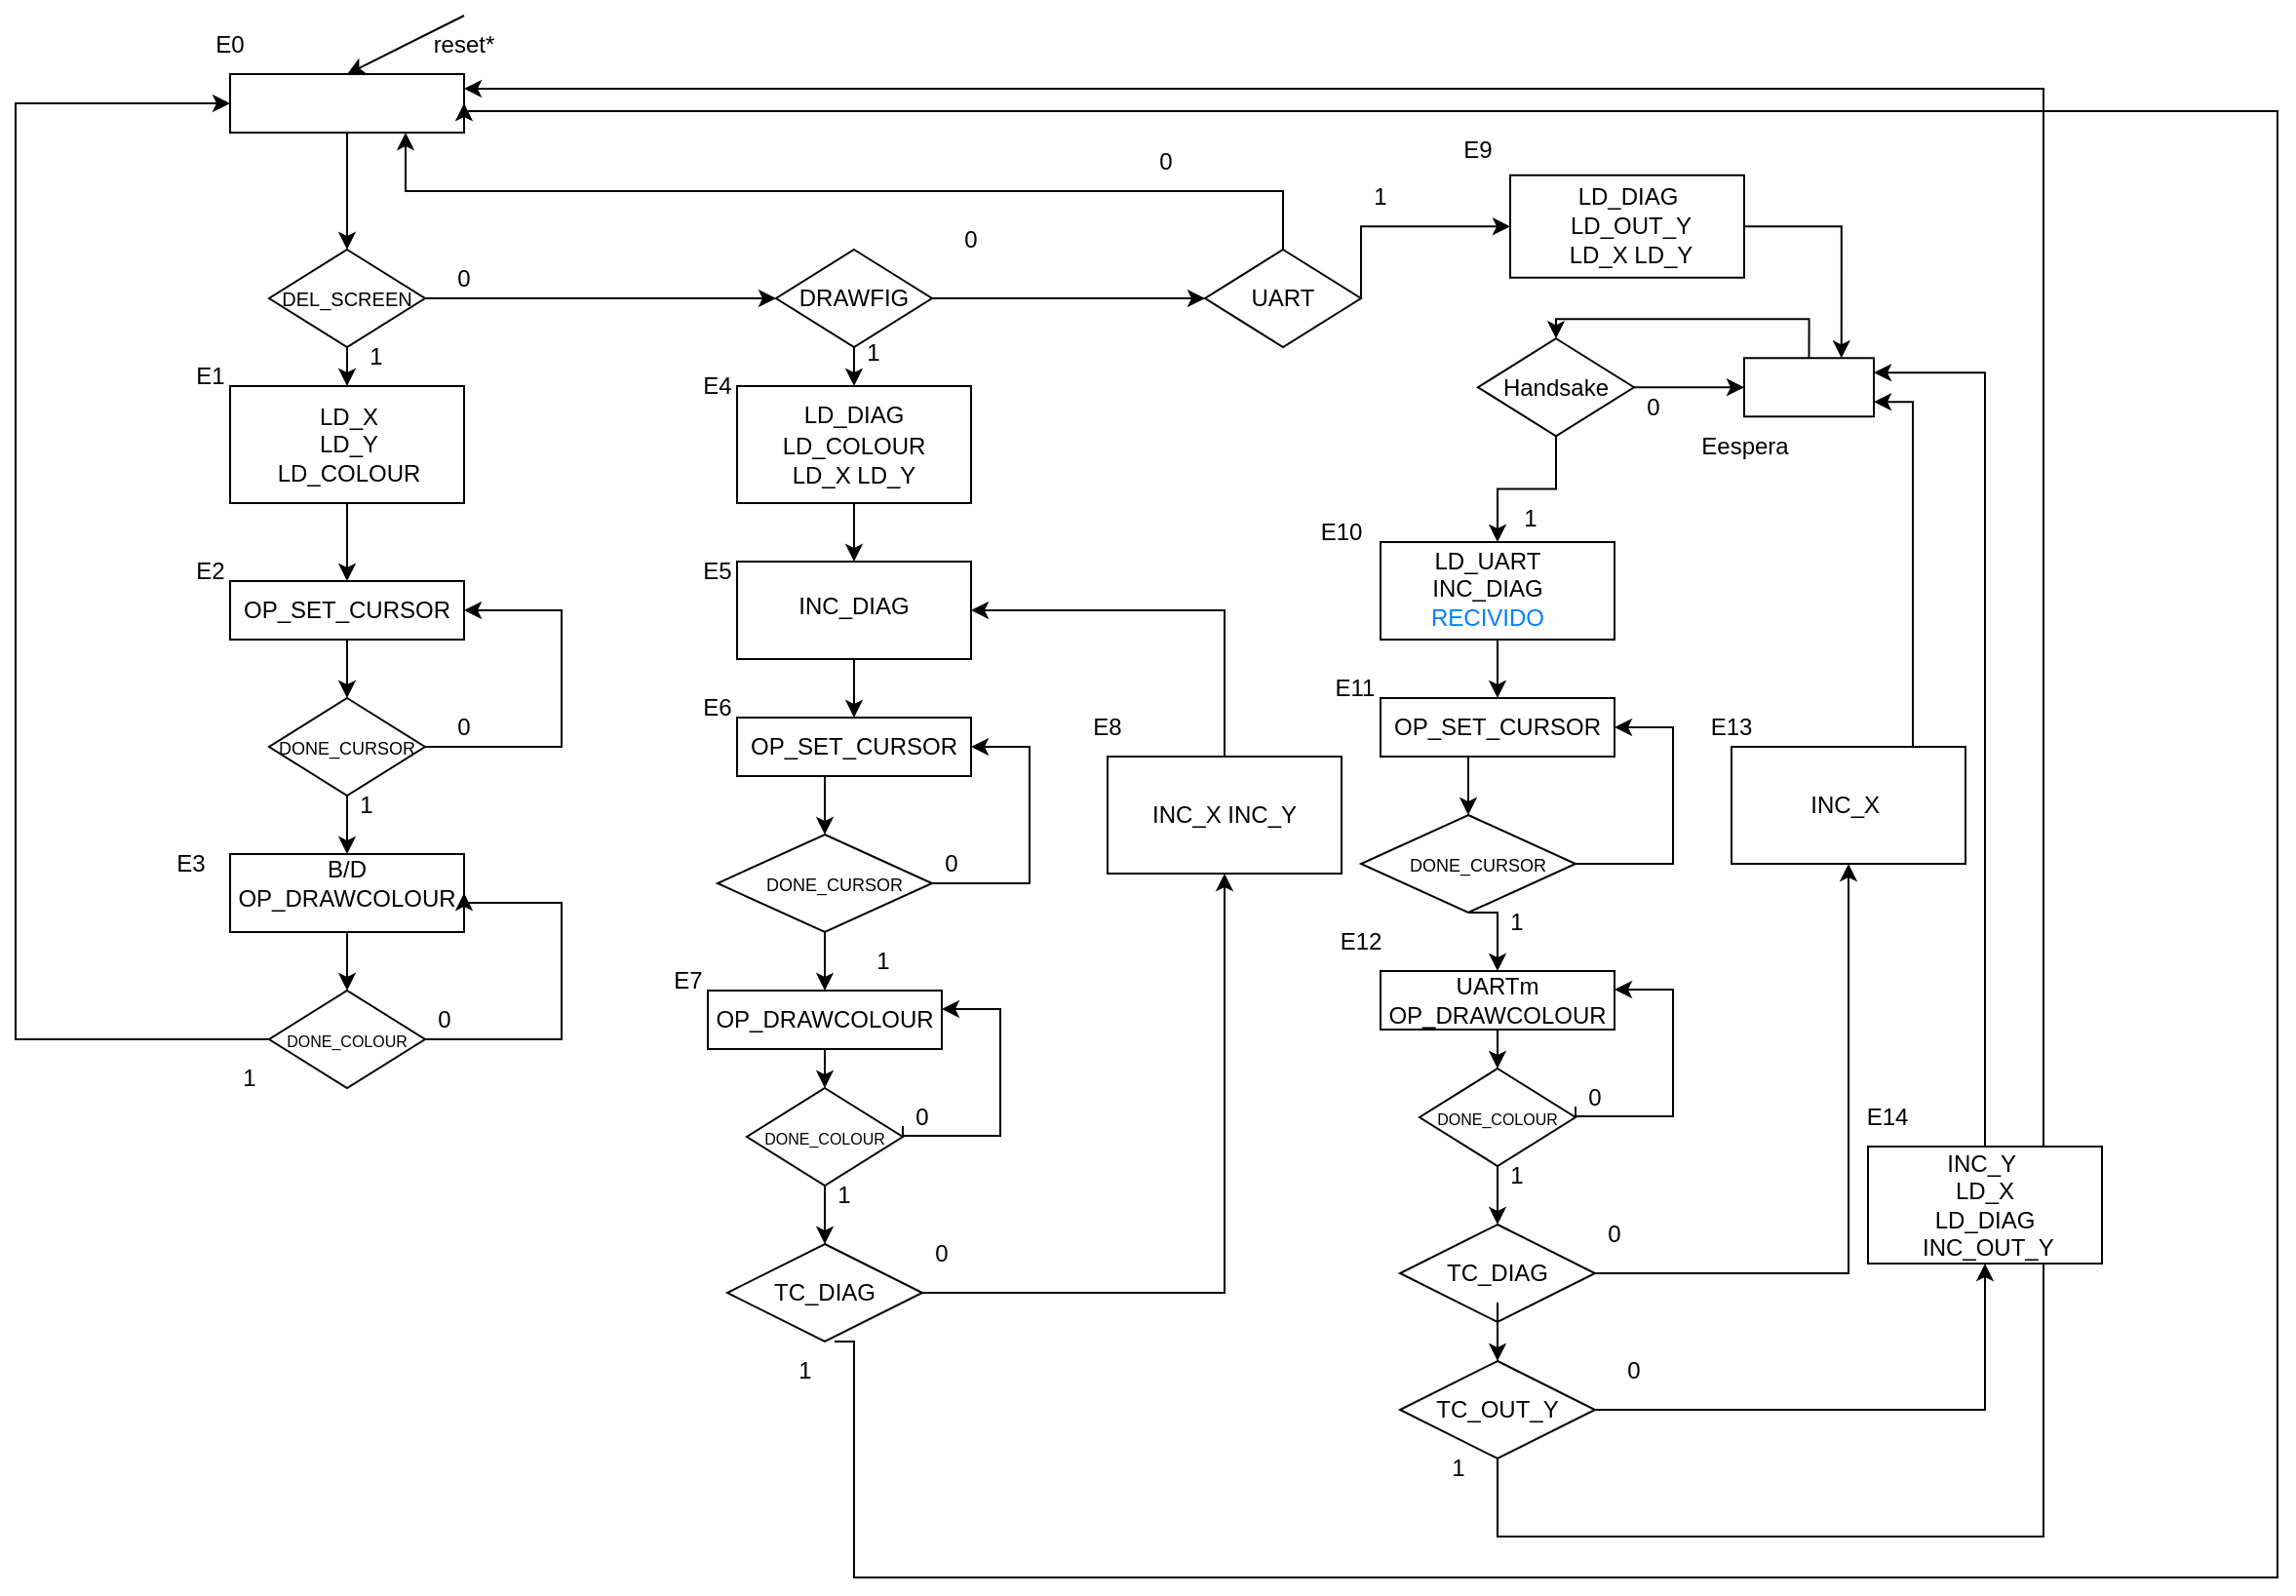 <mxfile version="22.1.7" type="github">
  <diagram name="Página-1" id="ktos8gUdrFeBo976G_Gd">
    <mxGraphModel dx="1450" dy="589" grid="1" gridSize="10" guides="1" tooltips="1" connect="1" arrows="1" fold="1" page="1" pageScale="1" pageWidth="827" pageHeight="1169" math="0" shadow="0">
      <root>
        <mxCell id="0" />
        <mxCell id="1" parent="0" />
        <mxCell id="_UlSirYJqNhjkGr410jS-20" style="edgeStyle=orthogonalEdgeStyle;rounded=0;orthogonalLoop=1;jettySize=auto;html=1;exitX=0.5;exitY=1;exitDx=0;exitDy=0;entryX=0.5;entryY=0;entryDx=0;entryDy=0;" parent="1" source="_UlSirYJqNhjkGr410jS-1" target="_UlSirYJqNhjkGr410jS-12" edge="1">
          <mxGeometry relative="1" as="geometry" />
        </mxCell>
        <mxCell id="_UlSirYJqNhjkGr410jS-1" value="" style="rounded=0;whiteSpace=wrap;html=1;" parent="1" vertex="1">
          <mxGeometry x="190" y="40" width="120" height="30" as="geometry" />
        </mxCell>
        <mxCell id="_UlSirYJqNhjkGr410jS-23" style="edgeStyle=orthogonalEdgeStyle;rounded=0;orthogonalLoop=1;jettySize=auto;html=1;exitX=0.5;exitY=1;exitDx=0;exitDy=0;" parent="1" source="_UlSirYJqNhjkGr410jS-2" target="_UlSirYJqNhjkGr410jS-5" edge="1">
          <mxGeometry relative="1" as="geometry" />
        </mxCell>
        <mxCell id="_UlSirYJqNhjkGr410jS-2" value="" style="rounded=0;whiteSpace=wrap;html=1;" parent="1" vertex="1">
          <mxGeometry x="190" y="200" width="120" height="60" as="geometry" />
        </mxCell>
        <mxCell id="_UlSirYJqNhjkGr410jS-33" style="edgeStyle=orthogonalEdgeStyle;rounded=0;orthogonalLoop=1;jettySize=auto;html=1;exitX=0.5;exitY=1;exitDx=0;exitDy=0;entryX=0.5;entryY=0;entryDx=0;entryDy=0;" parent="1" source="_UlSirYJqNhjkGr410jS-3" target="_UlSirYJqNhjkGr410jS-4" edge="1">
          <mxGeometry relative="1" as="geometry" />
        </mxCell>
        <mxCell id="_UlSirYJqNhjkGr410jS-3" value="" style="rounded=0;whiteSpace=wrap;html=1;" parent="1" vertex="1">
          <mxGeometry x="450" y="200" width="120" height="60" as="geometry" />
        </mxCell>
        <mxCell id="_UlSirYJqNhjkGr410jS-34" style="edgeStyle=orthogonalEdgeStyle;rounded=0;orthogonalLoop=1;jettySize=auto;html=1;exitX=0.5;exitY=1;exitDx=0;exitDy=0;entryX=0.5;entryY=0;entryDx=0;entryDy=0;" parent="1" source="_UlSirYJqNhjkGr410jS-4" target="_UlSirYJqNhjkGr410jS-6" edge="1">
          <mxGeometry relative="1" as="geometry" />
        </mxCell>
        <mxCell id="_UlSirYJqNhjkGr410jS-4" value="" style="rounded=0;whiteSpace=wrap;html=1;" parent="1" vertex="1">
          <mxGeometry x="450" y="290" width="120" height="50" as="geometry" />
        </mxCell>
        <mxCell id="_UlSirYJqNhjkGr410jS-24" style="edgeStyle=orthogonalEdgeStyle;rounded=0;orthogonalLoop=1;jettySize=auto;html=1;exitX=0.5;exitY=1;exitDx=0;exitDy=0;entryX=0.5;entryY=0;entryDx=0;entryDy=0;" parent="1" source="_UlSirYJqNhjkGr410jS-5" target="_UlSirYJqNhjkGr410jS-15" edge="1">
          <mxGeometry relative="1" as="geometry" />
        </mxCell>
        <mxCell id="_UlSirYJqNhjkGr410jS-5" value="" style="rounded=0;whiteSpace=wrap;html=1;" parent="1" vertex="1">
          <mxGeometry x="190" y="300" width="120" height="30" as="geometry" />
        </mxCell>
        <mxCell id="_UlSirYJqNhjkGr410jS-35" style="edgeStyle=orthogonalEdgeStyle;rounded=0;orthogonalLoop=1;jettySize=auto;html=1;exitX=0.5;exitY=1;exitDx=0;exitDy=0;entryX=0.5;entryY=0;entryDx=0;entryDy=0;" parent="1" source="_UlSirYJqNhjkGr410jS-6" target="_UlSirYJqNhjkGr410jS-14" edge="1">
          <mxGeometry relative="1" as="geometry" />
        </mxCell>
        <mxCell id="_UlSirYJqNhjkGr410jS-6" value="" style="rounded=0;whiteSpace=wrap;html=1;" parent="1" vertex="1">
          <mxGeometry x="450" y="370" width="120" height="30" as="geometry" />
        </mxCell>
        <mxCell id="_UlSirYJqNhjkGr410jS-27" style="edgeStyle=orthogonalEdgeStyle;rounded=0;orthogonalLoop=1;jettySize=auto;html=1;exitX=0.5;exitY=1;exitDx=0;exitDy=0;entryX=0.5;entryY=0;entryDx=0;entryDy=0;" parent="1" source="_UlSirYJqNhjkGr410jS-9" target="_UlSirYJqNhjkGr410jS-16" edge="1">
          <mxGeometry relative="1" as="geometry" />
        </mxCell>
        <mxCell id="_UlSirYJqNhjkGr410jS-9" value="" style="rounded=0;whiteSpace=wrap;html=1;" parent="1" vertex="1">
          <mxGeometry x="190" y="440" width="120" height="40" as="geometry" />
        </mxCell>
        <mxCell id="_UlSirYJqNhjkGr410jS-38" style="edgeStyle=orthogonalEdgeStyle;rounded=0;orthogonalLoop=1;jettySize=auto;html=1;exitX=0.5;exitY=1;exitDx=0;exitDy=0;entryX=0.5;entryY=0;entryDx=0;entryDy=0;" parent="1" source="_UlSirYJqNhjkGr410jS-10" target="_UlSirYJqNhjkGr410jS-17" edge="1">
          <mxGeometry relative="1" as="geometry" />
        </mxCell>
        <mxCell id="_UlSirYJqNhjkGr410jS-10" value="" style="rounded=0;whiteSpace=wrap;html=1;" parent="1" vertex="1">
          <mxGeometry x="435" y="510" width="120" height="30" as="geometry" />
        </mxCell>
        <mxCell id="_UlSirYJqNhjkGr410jS-21" style="edgeStyle=orthogonalEdgeStyle;rounded=0;orthogonalLoop=1;jettySize=auto;html=1;exitX=1;exitY=0.5;exitDx=0;exitDy=0;entryX=0;entryY=0.5;entryDx=0;entryDy=0;" parent="1" source="_UlSirYJqNhjkGr410jS-12" target="_UlSirYJqNhjkGr410jS-13" edge="1">
          <mxGeometry relative="1" as="geometry" />
        </mxCell>
        <mxCell id="_UlSirYJqNhjkGr410jS-22" style="edgeStyle=orthogonalEdgeStyle;rounded=0;orthogonalLoop=1;jettySize=auto;html=1;exitX=0.5;exitY=1;exitDx=0;exitDy=0;entryX=0.5;entryY=0;entryDx=0;entryDy=0;" parent="1" source="_UlSirYJqNhjkGr410jS-12" target="_UlSirYJqNhjkGr410jS-2" edge="1">
          <mxGeometry relative="1" as="geometry" />
        </mxCell>
        <mxCell id="_UlSirYJqNhjkGr410jS-12" value="" style="rhombus;whiteSpace=wrap;html=1;" parent="1" vertex="1">
          <mxGeometry x="210" y="130" width="80" height="50" as="geometry" />
        </mxCell>
        <mxCell id="_UlSirYJqNhjkGr410jS-32" style="edgeStyle=orthogonalEdgeStyle;rounded=0;orthogonalLoop=1;jettySize=auto;html=1;exitX=0.5;exitY=1;exitDx=0;exitDy=0;entryX=0.5;entryY=0;entryDx=0;entryDy=0;" parent="1" source="_UlSirYJqNhjkGr410jS-13" target="_UlSirYJqNhjkGr410jS-3" edge="1">
          <mxGeometry relative="1" as="geometry" />
        </mxCell>
        <mxCell id="O_03wr08w8RwUqYAejeh-3" style="edgeStyle=orthogonalEdgeStyle;rounded=0;orthogonalLoop=1;jettySize=auto;html=1;exitX=1;exitY=0.5;exitDx=0;exitDy=0;entryX=0;entryY=0.5;entryDx=0;entryDy=0;" parent="1" source="_UlSirYJqNhjkGr410jS-13" target="O_03wr08w8RwUqYAejeh-1" edge="1">
          <mxGeometry relative="1" as="geometry" />
        </mxCell>
        <mxCell id="_UlSirYJqNhjkGr410jS-13" value="" style="rhombus;whiteSpace=wrap;html=1;" parent="1" vertex="1">
          <mxGeometry x="470" y="130" width="80" height="50" as="geometry" />
        </mxCell>
        <mxCell id="_UlSirYJqNhjkGr410jS-36" style="edgeStyle=orthogonalEdgeStyle;rounded=0;orthogonalLoop=1;jettySize=auto;html=1;exitX=0.5;exitY=1;exitDx=0;exitDy=0;entryX=0.5;entryY=0;entryDx=0;entryDy=0;" parent="1" source="_UlSirYJqNhjkGr410jS-14" target="VZeQ5cAMjkbsc3CMu69g-6" edge="1">
          <mxGeometry relative="1" as="geometry">
            <mxPoint x="510" y="510" as="targetPoint" />
            <Array as="points">
              <mxPoint x="495" y="500" />
              <mxPoint x="495" y="500" />
            </Array>
          </mxGeometry>
        </mxCell>
        <mxCell id="_UlSirYJqNhjkGr410jS-41" style="edgeStyle=orthogonalEdgeStyle;rounded=0;orthogonalLoop=1;jettySize=auto;html=1;exitX=1;exitY=0.5;exitDx=0;exitDy=0;entryX=1;entryY=0.5;entryDx=0;entryDy=0;" parent="1" source="_UlSirYJqNhjkGr410jS-14" target="_UlSirYJqNhjkGr410jS-6" edge="1">
          <mxGeometry relative="1" as="geometry">
            <Array as="points">
              <mxPoint x="600" y="455" />
              <mxPoint x="600" y="385" />
            </Array>
          </mxGeometry>
        </mxCell>
        <mxCell id="_UlSirYJqNhjkGr410jS-14" value="" style="rhombus;whiteSpace=wrap;html=1;" parent="1" vertex="1">
          <mxGeometry x="440" y="430" width="110" height="50" as="geometry" />
        </mxCell>
        <mxCell id="_UlSirYJqNhjkGr410jS-25" style="edgeStyle=orthogonalEdgeStyle;rounded=0;orthogonalLoop=1;jettySize=auto;html=1;exitX=0.5;exitY=1;exitDx=0;exitDy=0;entryX=0.5;entryY=0;entryDx=0;entryDy=0;" parent="1" source="_UlSirYJqNhjkGr410jS-15" edge="1">
          <mxGeometry relative="1" as="geometry">
            <mxPoint x="250" y="440" as="targetPoint" />
          </mxGeometry>
        </mxCell>
        <mxCell id="_UlSirYJqNhjkGr410jS-30" style="edgeStyle=orthogonalEdgeStyle;rounded=0;orthogonalLoop=1;jettySize=auto;html=1;exitX=1;exitY=0.5;exitDx=0;exitDy=0;entryX=1;entryY=0.5;entryDx=0;entryDy=0;" parent="1" source="_UlSirYJqNhjkGr410jS-15" target="_UlSirYJqNhjkGr410jS-5" edge="1">
          <mxGeometry relative="1" as="geometry">
            <Array as="points">
              <mxPoint x="360" y="385" />
              <mxPoint x="360" y="315" />
            </Array>
          </mxGeometry>
        </mxCell>
        <mxCell id="_UlSirYJqNhjkGr410jS-15" value="" style="rhombus;whiteSpace=wrap;html=1;" parent="1" vertex="1">
          <mxGeometry x="210" y="360" width="80" height="50" as="geometry" />
        </mxCell>
        <mxCell id="_UlSirYJqNhjkGr410jS-28" style="edgeStyle=orthogonalEdgeStyle;rounded=0;orthogonalLoop=1;jettySize=auto;html=1;exitX=1;exitY=0.5;exitDx=0;exitDy=0;entryX=1;entryY=0.5;entryDx=0;entryDy=0;" parent="1" source="_UlSirYJqNhjkGr410jS-16" target="_UlSirYJqNhjkGr410jS-9" edge="1">
          <mxGeometry relative="1" as="geometry">
            <mxPoint x="350" y="470" as="targetPoint" />
            <Array as="points">
              <mxPoint x="360" y="535" />
              <mxPoint x="360" y="465" />
            </Array>
          </mxGeometry>
        </mxCell>
        <mxCell id="_UlSirYJqNhjkGr410jS-29" style="edgeStyle=orthogonalEdgeStyle;rounded=0;orthogonalLoop=1;jettySize=auto;html=1;exitX=0;exitY=0.5;exitDx=0;exitDy=0;entryX=0;entryY=0.5;entryDx=0;entryDy=0;" parent="1" source="_UlSirYJqNhjkGr410jS-16" target="_UlSirYJqNhjkGr410jS-1" edge="1">
          <mxGeometry relative="1" as="geometry">
            <mxPoint x="120" y="220" as="targetPoint" />
            <Array as="points">
              <mxPoint x="80" y="535" />
              <mxPoint x="80" y="55" />
            </Array>
          </mxGeometry>
        </mxCell>
        <mxCell id="_UlSirYJqNhjkGr410jS-16" value="" style="rhombus;whiteSpace=wrap;html=1;" parent="1" vertex="1">
          <mxGeometry x="210" y="510" width="80" height="50" as="geometry" />
        </mxCell>
        <mxCell id="_UlSirYJqNhjkGr410jS-39" style="edgeStyle=orthogonalEdgeStyle;rounded=0;orthogonalLoop=1;jettySize=auto;html=1;exitX=0.5;exitY=1;exitDx=0;exitDy=0;entryX=0.5;entryY=0;entryDx=0;entryDy=0;" parent="1" source="_UlSirYJqNhjkGr410jS-17" target="_UlSirYJqNhjkGr410jS-18" edge="1">
          <mxGeometry relative="1" as="geometry" />
        </mxCell>
        <mxCell id="_UlSirYJqNhjkGr410jS-40" style="edgeStyle=orthogonalEdgeStyle;rounded=0;orthogonalLoop=1;jettySize=auto;html=1;exitX=1;exitY=0.5;exitDx=0;exitDy=0;entryX=1;entryY=0.5;entryDx=0;entryDy=0;" parent="1" edge="1">
          <mxGeometry relative="1" as="geometry">
            <Array as="points">
              <mxPoint x="535" y="584.5" />
              <mxPoint x="585" y="584.5" />
              <mxPoint x="585" y="519.5" />
            </Array>
            <mxPoint x="535" y="579.5" as="sourcePoint" />
            <mxPoint x="555" y="519.5" as="targetPoint" />
          </mxGeometry>
        </mxCell>
        <mxCell id="_UlSirYJqNhjkGr410jS-17" value="" style="rhombus;whiteSpace=wrap;html=1;" parent="1" vertex="1">
          <mxGeometry x="455" y="560" width="80" height="50" as="geometry" />
        </mxCell>
        <mxCell id="_UlSirYJqNhjkGr410jS-44" style="edgeStyle=orthogonalEdgeStyle;rounded=0;orthogonalLoop=1;jettySize=auto;html=1;exitX=0.75;exitY=0;exitDx=0;exitDy=0;entryX=1;entryY=0.5;entryDx=0;entryDy=0;" parent="1" source="_UlSirYJqNhjkGr410jS-76" target="_UlSirYJqNhjkGr410jS-1" edge="1">
          <mxGeometry relative="1" as="geometry">
            <mxPoint x="410" y="58.75" as="targetPoint" />
            <Array as="points">
              <mxPoint x="510" y="690" />
              <mxPoint x="510" y="811" />
              <mxPoint x="1240" y="811" />
              <mxPoint x="1240" y="59" />
              <mxPoint x="310" y="59" />
            </Array>
            <mxPoint x="610" y="701.25" as="sourcePoint" />
          </mxGeometry>
        </mxCell>
        <mxCell id="O_03wr08w8RwUqYAejeh-7" value="" style="edgeStyle=orthogonalEdgeStyle;rounded=0;orthogonalLoop=1;jettySize=auto;html=1;" parent="1" source="_UlSirYJqNhjkGr410jS-18" target="O_03wr08w8RwUqYAejeh-6" edge="1">
          <mxGeometry relative="1" as="geometry" />
        </mxCell>
        <mxCell id="_UlSirYJqNhjkGr410jS-18" value="" style="rhombus;whiteSpace=wrap;html=1;" parent="1" vertex="1">
          <mxGeometry x="445" y="640" width="100" height="50" as="geometry" />
        </mxCell>
        <mxCell id="_UlSirYJqNhjkGr410jS-45" value="E0" style="text;html=1;strokeColor=none;fillColor=none;align=center;verticalAlign=middle;whiteSpace=wrap;rounded=0;" parent="1" vertex="1">
          <mxGeometry x="160" y="10" width="60" height="30" as="geometry" />
        </mxCell>
        <mxCell id="_UlSirYJqNhjkGr410jS-46" value="E1" style="text;html=1;strokeColor=none;fillColor=none;align=center;verticalAlign=middle;whiteSpace=wrap;rounded=0;" parent="1" vertex="1">
          <mxGeometry x="150" y="180" width="60" height="30" as="geometry" />
        </mxCell>
        <mxCell id="_UlSirYJqNhjkGr410jS-47" value="E2" style="text;html=1;strokeColor=none;fillColor=none;align=center;verticalAlign=middle;whiteSpace=wrap;rounded=0;" parent="1" vertex="1">
          <mxGeometry x="150" y="280" width="60" height="30" as="geometry" />
        </mxCell>
        <mxCell id="_UlSirYJqNhjkGr410jS-48" value="E3" style="text;html=1;strokeColor=none;fillColor=none;align=center;verticalAlign=middle;whiteSpace=wrap;rounded=0;" parent="1" vertex="1">
          <mxGeometry x="140" y="430" width="60" height="30" as="geometry" />
        </mxCell>
        <mxCell id="_UlSirYJqNhjkGr410jS-49" value="E4" style="text;html=1;strokeColor=none;fillColor=none;align=center;verticalAlign=middle;whiteSpace=wrap;rounded=0;" parent="1" vertex="1">
          <mxGeometry x="410" y="185" width="60" height="30" as="geometry" />
        </mxCell>
        <mxCell id="_UlSirYJqNhjkGr410jS-50" value="E5" style="text;html=1;strokeColor=none;fillColor=none;align=center;verticalAlign=middle;whiteSpace=wrap;rounded=0;" parent="1" vertex="1">
          <mxGeometry x="410" y="280" width="60" height="30" as="geometry" />
        </mxCell>
        <mxCell id="_UlSirYJqNhjkGr410jS-51" value="E6" style="text;html=1;strokeColor=none;fillColor=none;align=center;verticalAlign=middle;whiteSpace=wrap;rounded=0;" parent="1" vertex="1">
          <mxGeometry x="410" y="350" width="60" height="30" as="geometry" />
        </mxCell>
        <mxCell id="_UlSirYJqNhjkGr410jS-56" value="&lt;font style=&quot;font-size: 10px;&quot;&gt;DEL_SCREEN&lt;/font&gt;" style="text;html=1;strokeColor=none;fillColor=none;align=center;verticalAlign=middle;whiteSpace=wrap;rounded=0;" parent="1" vertex="1">
          <mxGeometry x="205" y="130" width="90" height="50" as="geometry" />
        </mxCell>
        <mxCell id="_UlSirYJqNhjkGr410jS-57" value="DRAWFIG" style="text;html=1;strokeColor=none;fillColor=none;align=center;verticalAlign=middle;whiteSpace=wrap;rounded=0;" parent="1" vertex="1">
          <mxGeometry x="480" y="140" width="60" height="30" as="geometry" />
        </mxCell>
        <mxCell id="_UlSirYJqNhjkGr410jS-58" value="LD_X&lt;br&gt;LD_Y&lt;br&gt;LD_COLOUR" style="text;html=1;strokeColor=none;fillColor=none;align=center;verticalAlign=middle;whiteSpace=wrap;rounded=0;" parent="1" vertex="1">
          <mxGeometry x="221" y="215" width="60" height="30" as="geometry" />
        </mxCell>
        <mxCell id="_UlSirYJqNhjkGr410jS-59" value="LD_DIAG" style="text;html=1;strokeColor=none;fillColor=none;align=center;verticalAlign=middle;whiteSpace=wrap;rounded=0;" parent="1" vertex="1">
          <mxGeometry x="480" y="207.5" width="60" height="15" as="geometry" />
        </mxCell>
        <mxCell id="_UlSirYJqNhjkGr410jS-60" value="&lt;br&gt;INC_DIAG" style="text;html=1;strokeColor=none;fillColor=none;align=center;verticalAlign=middle;whiteSpace=wrap;rounded=0;" parent="1" vertex="1">
          <mxGeometry x="480" y="290" width="60" height="30" as="geometry" />
        </mxCell>
        <mxCell id="_UlSirYJqNhjkGr410jS-61" value="&lt;font style=&quot;font-size: 9px;&quot;&gt;DONE_CURSOR&lt;/font&gt;" style="text;html=1;strokeColor=none;fillColor=none;align=center;verticalAlign=middle;whiteSpace=wrap;rounded=0;" parent="1" vertex="1">
          <mxGeometry x="220" y="370" width="60" height="30" as="geometry" />
        </mxCell>
        <mxCell id="_UlSirYJqNhjkGr410jS-62" value="&lt;font style=&quot;font-size: 9px;&quot;&gt;DONE_CURSOR&lt;/font&gt;" style="text;html=1;strokeColor=none;fillColor=none;align=center;verticalAlign=middle;whiteSpace=wrap;rounded=0;" parent="1" vertex="1">
          <mxGeometry x="470" y="440" width="60" height="30" as="geometry" />
        </mxCell>
        <mxCell id="_UlSirYJqNhjkGr410jS-63" value="B/D&lt;br&gt;OP_DRAWCOLOUR" style="text;html=1;strokeColor=none;fillColor=none;align=center;verticalAlign=middle;whiteSpace=wrap;rounded=0;" parent="1" vertex="1">
          <mxGeometry x="220" y="440" width="60" height="30" as="geometry" />
        </mxCell>
        <mxCell id="_UlSirYJqNhjkGr410jS-64" value="LD_COLOUR&lt;br&gt;&lt;div&gt;LD_X&amp;nbsp;&lt;span style=&quot;background-color: initial;&quot;&gt;LD_Y&lt;/span&gt;&lt;/div&gt;" style="text;html=1;strokeColor=none;fillColor=none;align=center;verticalAlign=middle;whiteSpace=wrap;rounded=0;" parent="1" vertex="1">
          <mxGeometry x="480" y="222.5" width="60" height="30" as="geometry" />
        </mxCell>
        <mxCell id="_UlSirYJqNhjkGr410jS-66" value="&lt;font style=&quot;font-size: 8px;&quot;&gt;DONE_COLOUR&lt;/font&gt;" style="text;html=1;strokeColor=none;fillColor=none;align=center;verticalAlign=middle;whiteSpace=wrap;rounded=0;" parent="1" vertex="1">
          <mxGeometry x="220" y="520" width="60" height="30" as="geometry" />
        </mxCell>
        <mxCell id="_UlSirYJqNhjkGr410jS-67" value="&lt;font style=&quot;font-size: 8px;&quot;&gt;DONE_COLOUR&lt;/font&gt;" style="text;html=1;strokeColor=none;fillColor=none;align=center;verticalAlign=middle;whiteSpace=wrap;rounded=0;" parent="1" vertex="1">
          <mxGeometry x="465" y="570" width="60" height="30" as="geometry" />
        </mxCell>
        <mxCell id="_UlSirYJqNhjkGr410jS-68" value="TC_DIAG" style="text;html=1;strokeColor=none;fillColor=none;align=center;verticalAlign=middle;whiteSpace=wrap;rounded=0;" parent="1" vertex="1">
          <mxGeometry x="465" y="650" width="60" height="30" as="geometry" />
        </mxCell>
        <mxCell id="_UlSirYJqNhjkGr410jS-69" value="0" style="text;html=1;strokeColor=none;fillColor=none;align=center;verticalAlign=middle;whiteSpace=wrap;rounded=0;" parent="1" vertex="1">
          <mxGeometry x="280" y="130" width="60" height="30" as="geometry" />
        </mxCell>
        <mxCell id="_UlSirYJqNhjkGr410jS-70" value="0" style="text;html=1;strokeColor=none;fillColor=none;align=center;verticalAlign=middle;whiteSpace=wrap;rounded=0;" parent="1" vertex="1">
          <mxGeometry x="540" y="110" width="60" height="30" as="geometry" />
        </mxCell>
        <mxCell id="_UlSirYJqNhjkGr410jS-71" value="0" style="text;html=1;strokeColor=none;fillColor=none;align=center;verticalAlign=middle;whiteSpace=wrap;rounded=0;" parent="1" vertex="1">
          <mxGeometry x="280" y="360" width="60" height="30" as="geometry" />
        </mxCell>
        <mxCell id="_UlSirYJqNhjkGr410jS-72" value="0" style="text;html=1;strokeColor=none;fillColor=none;align=center;verticalAlign=middle;whiteSpace=wrap;rounded=0;" parent="1" vertex="1">
          <mxGeometry x="530" y="430" width="60" height="30" as="geometry" />
        </mxCell>
        <mxCell id="_UlSirYJqNhjkGr410jS-73" value="0" style="text;html=1;strokeColor=none;fillColor=none;align=center;verticalAlign=middle;whiteSpace=wrap;rounded=0;" parent="1" vertex="1">
          <mxGeometry x="270" y="510" width="60" height="30" as="geometry" />
        </mxCell>
        <mxCell id="_UlSirYJqNhjkGr410jS-74" value="0" style="text;html=1;strokeColor=none;fillColor=none;align=center;verticalAlign=middle;whiteSpace=wrap;rounded=0;" parent="1" vertex="1">
          <mxGeometry x="515" y="560" width="60" height="30" as="geometry" />
        </mxCell>
        <mxCell id="_UlSirYJqNhjkGr410jS-75" value="0" style="text;html=1;strokeColor=none;fillColor=none;align=center;verticalAlign=middle;whiteSpace=wrap;rounded=0;" parent="1" vertex="1">
          <mxGeometry x="525" y="630" width="60" height="30" as="geometry" />
        </mxCell>
        <mxCell id="_UlSirYJqNhjkGr410jS-76" value="1" style="text;html=1;strokeColor=none;fillColor=none;align=center;verticalAlign=middle;whiteSpace=wrap;rounded=0;" parent="1" vertex="1">
          <mxGeometry x="455" y="690" width="60" height="30" as="geometry" />
        </mxCell>
        <mxCell id="_UlSirYJqNhjkGr410jS-77" value="1" style="text;html=1;strokeColor=none;fillColor=none;align=center;verticalAlign=middle;whiteSpace=wrap;rounded=0;" parent="1" vertex="1">
          <mxGeometry x="475" y="600" width="60" height="30" as="geometry" />
        </mxCell>
        <mxCell id="_UlSirYJqNhjkGr410jS-78" value="1" style="text;html=1;strokeColor=none;fillColor=none;align=center;verticalAlign=middle;whiteSpace=wrap;rounded=0;" parent="1" vertex="1">
          <mxGeometry x="495" y="480" width="60" height="30" as="geometry" />
        </mxCell>
        <mxCell id="_UlSirYJqNhjkGr410jS-79" value="1" style="text;html=1;strokeColor=none;fillColor=none;align=center;verticalAlign=middle;whiteSpace=wrap;rounded=0;" parent="1" vertex="1">
          <mxGeometry x="170" y="540" width="60" height="30" as="geometry" />
        </mxCell>
        <mxCell id="_UlSirYJqNhjkGr410jS-80" value="1" style="text;html=1;strokeColor=none;fillColor=none;align=center;verticalAlign=middle;whiteSpace=wrap;rounded=0;" parent="1" vertex="1">
          <mxGeometry x="230" y="400" width="60" height="30" as="geometry" />
        </mxCell>
        <mxCell id="_UlSirYJqNhjkGr410jS-81" value="1" style="text;html=1;strokeColor=none;fillColor=none;align=center;verticalAlign=middle;whiteSpace=wrap;rounded=0;" parent="1" vertex="1">
          <mxGeometry x="235" y="170" width="60" height="30" as="geometry" />
        </mxCell>
        <mxCell id="_UlSirYJqNhjkGr410jS-82" value="1" style="text;html=1;strokeColor=none;fillColor=none;align=center;verticalAlign=middle;whiteSpace=wrap;rounded=0;" parent="1" vertex="1">
          <mxGeometry x="490" y="167.5" width="60" height="30" as="geometry" />
        </mxCell>
        <mxCell id="VZeQ5cAMjkbsc3CMu69g-1" value="" style="endArrow=classic;html=1;rounded=0;entryX=0.5;entryY=0;entryDx=0;entryDy=0;" parent="1" target="_UlSirYJqNhjkGr410jS-1" edge="1">
          <mxGeometry width="50" height="50" relative="1" as="geometry">
            <mxPoint x="310" y="10" as="sourcePoint" />
            <mxPoint x="440" y="90" as="targetPoint" />
          </mxGeometry>
        </mxCell>
        <mxCell id="VZeQ5cAMjkbsc3CMu69g-2" value="reset*" style="text;html=1;strokeColor=none;fillColor=none;align=center;verticalAlign=middle;whiteSpace=wrap;rounded=0;" parent="1" vertex="1">
          <mxGeometry x="280" y="10" width="60" height="30" as="geometry" />
        </mxCell>
        <mxCell id="VZeQ5cAMjkbsc3CMu69g-3" value="OP_SET_CURSOR" style="text;html=1;strokeColor=none;fillColor=none;align=center;verticalAlign=middle;whiteSpace=wrap;rounded=0;" parent="1" vertex="1">
          <mxGeometry x="220" y="300" width="60" height="30" as="geometry" />
        </mxCell>
        <mxCell id="VZeQ5cAMjkbsc3CMu69g-4" value="OP_SET_CURSOR" style="text;html=1;strokeColor=none;fillColor=none;align=center;verticalAlign=middle;whiteSpace=wrap;rounded=0;" parent="1" vertex="1">
          <mxGeometry x="480" y="370" width="60" height="30" as="geometry" />
        </mxCell>
        <mxCell id="VZeQ5cAMjkbsc3CMu69g-6" value="OP_DRAWCOLOUR" style="text;html=1;strokeColor=none;fillColor=none;align=center;verticalAlign=middle;whiteSpace=wrap;rounded=0;" parent="1" vertex="1">
          <mxGeometry x="465" y="510" width="60" height="30" as="geometry" />
        </mxCell>
        <mxCell id="O_03wr08w8RwUqYAejeh-64" style="edgeStyle=orthogonalEdgeStyle;rounded=0;orthogonalLoop=1;jettySize=auto;html=1;exitX=0.5;exitY=0;exitDx=0;exitDy=0;entryX=0.75;entryY=1;entryDx=0;entryDy=0;" parent="1" source="O_03wr08w8RwUqYAejeh-1" target="_UlSirYJqNhjkGr410jS-1" edge="1">
          <mxGeometry relative="1" as="geometry" />
        </mxCell>
        <mxCell id="O_03wr08w8RwUqYAejeh-81" style="edgeStyle=orthogonalEdgeStyle;rounded=0;orthogonalLoop=1;jettySize=auto;html=1;exitX=1;exitY=0.5;exitDx=0;exitDy=0;entryX=0;entryY=0.5;entryDx=0;entryDy=0;" parent="1" source="O_03wr08w8RwUqYAejeh-1" target="O_03wr08w8RwUqYAejeh-4" edge="1">
          <mxGeometry relative="1" as="geometry">
            <Array as="points">
              <mxPoint x="770" y="118" />
            </Array>
          </mxGeometry>
        </mxCell>
        <mxCell id="O_03wr08w8RwUqYAejeh-1" value="" style="rhombus;whiteSpace=wrap;html=1;" parent="1" vertex="1">
          <mxGeometry x="690" y="130" width="80" height="50" as="geometry" />
        </mxCell>
        <mxCell id="O_03wr08w8RwUqYAejeh-2" value="UART" style="text;html=1;strokeColor=none;fillColor=none;align=center;verticalAlign=middle;whiteSpace=wrap;rounded=0;" parent="1" vertex="1">
          <mxGeometry x="700" y="140" width="60" height="30" as="geometry" />
        </mxCell>
        <mxCell id="O_03wr08w8RwUqYAejeh-83" style="edgeStyle=orthogonalEdgeStyle;rounded=0;orthogonalLoop=1;jettySize=auto;html=1;exitX=1;exitY=0.5;exitDx=0;exitDy=0;entryX=0.75;entryY=0;entryDx=0;entryDy=0;" parent="1" source="O_03wr08w8RwUqYAejeh-4" target="O_03wr08w8RwUqYAejeh-70" edge="1">
          <mxGeometry relative="1" as="geometry" />
        </mxCell>
        <mxCell id="O_03wr08w8RwUqYAejeh-4" value="" style="rounded=0;whiteSpace=wrap;html=1;" parent="1" vertex="1">
          <mxGeometry x="846.5" y="91.88" width="120" height="52.5" as="geometry" />
        </mxCell>
        <mxCell id="O_03wr08w8RwUqYAejeh-8" style="edgeStyle=orthogonalEdgeStyle;rounded=0;orthogonalLoop=1;jettySize=auto;html=1;exitX=0.5;exitY=0;exitDx=0;exitDy=0;entryX=1;entryY=0.5;entryDx=0;entryDy=0;" parent="1" source="O_03wr08w8RwUqYAejeh-6" target="_UlSirYJqNhjkGr410jS-4" edge="1">
          <mxGeometry relative="1" as="geometry" />
        </mxCell>
        <mxCell id="O_03wr08w8RwUqYAejeh-6" value="INC_X INC_Y" style="whiteSpace=wrap;html=1;" parent="1" vertex="1">
          <mxGeometry x="640" y="390" width="120" height="60" as="geometry" />
        </mxCell>
        <mxCell id="O_03wr08w8RwUqYAejeh-10" value="LD_DIAG" style="text;html=1;strokeColor=none;fillColor=none;align=center;verticalAlign=middle;whiteSpace=wrap;rounded=0;" parent="1" vertex="1">
          <mxGeometry x="876.5" y="95" width="60" height="15" as="geometry" />
        </mxCell>
        <mxCell id="O_03wr08w8RwUqYAejeh-11" value="&lt;br&gt;LD_OUT_Y&lt;br&gt;&lt;div&gt;LD_X&amp;nbsp;&lt;span style=&quot;background-color: initial;&quot;&gt;LD_Y&lt;/span&gt;&lt;/div&gt;" style="text;html=1;strokeColor=none;fillColor=none;align=center;verticalAlign=middle;whiteSpace=wrap;rounded=0;" parent="1" vertex="1">
          <mxGeometry x="876.5" y="103.13" width="63" height="30" as="geometry" />
        </mxCell>
        <mxCell id="O_03wr08w8RwUqYAejeh-12" style="edgeStyle=orthogonalEdgeStyle;rounded=0;orthogonalLoop=1;jettySize=auto;html=1;exitX=0.5;exitY=1;exitDx=0;exitDy=0;entryX=0.5;entryY=0;entryDx=0;entryDy=0;" parent="1" source="O_03wr08w8RwUqYAejeh-13" target="O_03wr08w8RwUqYAejeh-15" edge="1">
          <mxGeometry relative="1" as="geometry" />
        </mxCell>
        <mxCell id="O_03wr08w8RwUqYAejeh-13" value="" style="rounded=0;whiteSpace=wrap;html=1;" parent="1" vertex="1">
          <mxGeometry x="780" y="280" width="120" height="50" as="geometry" />
        </mxCell>
        <mxCell id="O_03wr08w8RwUqYAejeh-14" style="edgeStyle=orthogonalEdgeStyle;rounded=0;orthogonalLoop=1;jettySize=auto;html=1;exitX=0.5;exitY=1;exitDx=0;exitDy=0;entryX=0.5;entryY=0;entryDx=0;entryDy=0;" parent="1" source="O_03wr08w8RwUqYAejeh-15" target="O_03wr08w8RwUqYAejeh-20" edge="1">
          <mxGeometry relative="1" as="geometry" />
        </mxCell>
        <mxCell id="O_03wr08w8RwUqYAejeh-15" value="" style="rounded=0;whiteSpace=wrap;html=1;" parent="1" vertex="1">
          <mxGeometry x="780" y="360" width="120" height="30" as="geometry" />
        </mxCell>
        <mxCell id="O_03wr08w8RwUqYAejeh-16" style="edgeStyle=orthogonalEdgeStyle;rounded=0;orthogonalLoop=1;jettySize=auto;html=1;exitX=0.5;exitY=1;exitDx=0;exitDy=0;entryX=0.5;entryY=0;entryDx=0;entryDy=0;" parent="1" source="O_03wr08w8RwUqYAejeh-17" target="O_03wr08w8RwUqYAejeh-23" edge="1">
          <mxGeometry relative="1" as="geometry" />
        </mxCell>
        <mxCell id="O_03wr08w8RwUqYAejeh-17" value="" style="rounded=0;whiteSpace=wrap;html=1;" parent="1" vertex="1">
          <mxGeometry x="780" y="500" width="120" height="30" as="geometry" />
        </mxCell>
        <mxCell id="O_03wr08w8RwUqYAejeh-18" style="edgeStyle=orthogonalEdgeStyle;rounded=0;orthogonalLoop=1;jettySize=auto;html=1;exitX=0.5;exitY=1;exitDx=0;exitDy=0;entryX=0.5;entryY=0;entryDx=0;entryDy=0;" parent="1" source="O_03wr08w8RwUqYAejeh-20" edge="1">
          <mxGeometry relative="1" as="geometry">
            <mxPoint x="840" y="500" as="targetPoint" />
          </mxGeometry>
        </mxCell>
        <mxCell id="O_03wr08w8RwUqYAejeh-19" style="edgeStyle=orthogonalEdgeStyle;rounded=0;orthogonalLoop=1;jettySize=auto;html=1;exitX=1;exitY=0.5;exitDx=0;exitDy=0;entryX=1;entryY=0.5;entryDx=0;entryDy=0;" parent="1" source="O_03wr08w8RwUqYAejeh-20" target="O_03wr08w8RwUqYAejeh-15" edge="1">
          <mxGeometry relative="1" as="geometry">
            <Array as="points">
              <mxPoint x="930" y="445" />
              <mxPoint x="930" y="375" />
            </Array>
          </mxGeometry>
        </mxCell>
        <mxCell id="O_03wr08w8RwUqYAejeh-20" value="" style="rhombus;whiteSpace=wrap;html=1;" parent="1" vertex="1">
          <mxGeometry x="770" y="420" width="110" height="50" as="geometry" />
        </mxCell>
        <mxCell id="O_03wr08w8RwUqYAejeh-21" style="edgeStyle=orthogonalEdgeStyle;rounded=0;orthogonalLoop=1;jettySize=auto;html=1;exitX=0.5;exitY=1;exitDx=0;exitDy=0;entryX=0.5;entryY=0;entryDx=0;entryDy=0;" parent="1" source="O_03wr08w8RwUqYAejeh-23" target="O_03wr08w8RwUqYAejeh-25" edge="1">
          <mxGeometry relative="1" as="geometry" />
        </mxCell>
        <mxCell id="O_03wr08w8RwUqYAejeh-22" style="edgeStyle=orthogonalEdgeStyle;rounded=0;orthogonalLoop=1;jettySize=auto;html=1;exitX=1;exitY=0.5;exitDx=0;exitDy=0;entryX=1;entryY=0.5;entryDx=0;entryDy=0;" parent="1" edge="1">
          <mxGeometry relative="1" as="geometry">
            <Array as="points">
              <mxPoint x="880" y="574.5" />
              <mxPoint x="930" y="574.5" />
              <mxPoint x="930" y="509.5" />
            </Array>
            <mxPoint x="880" y="569.5" as="sourcePoint" />
            <mxPoint x="900" y="509.5" as="targetPoint" />
          </mxGeometry>
        </mxCell>
        <mxCell id="O_03wr08w8RwUqYAejeh-23" value="" style="rhombus;whiteSpace=wrap;html=1;" parent="1" vertex="1">
          <mxGeometry x="800" y="550" width="80" height="50" as="geometry" />
        </mxCell>
        <mxCell id="O_03wr08w8RwUqYAejeh-24" value="" style="edgeStyle=orthogonalEdgeStyle;rounded=0;orthogonalLoop=1;jettySize=auto;html=1;" parent="1" source="O_03wr08w8RwUqYAejeh-25" target="O_03wr08w8RwUqYAejeh-38" edge="1">
          <mxGeometry relative="1" as="geometry" />
        </mxCell>
        <mxCell id="O_03wr08w8RwUqYAejeh-25" value="" style="rhombus;whiteSpace=wrap;html=1;" parent="1" vertex="1">
          <mxGeometry x="790" y="630" width="100" height="50" as="geometry" />
        </mxCell>
        <mxCell id="O_03wr08w8RwUqYAejeh-26" value="LD_UART&lt;br&gt;INC_DIAG&lt;br&gt;&lt;font color=&quot;#007fff&quot;&gt;RECIVIDO&lt;/font&gt;" style="text;html=1;strokeColor=none;fillColor=none;align=center;verticalAlign=middle;whiteSpace=wrap;rounded=0;" parent="1" vertex="1">
          <mxGeometry x="800" y="289" width="70" height="30" as="geometry" />
        </mxCell>
        <mxCell id="O_03wr08w8RwUqYAejeh-27" value="&lt;font style=&quot;font-size: 9px;&quot;&gt;DONE_CURSOR&lt;/font&gt;" style="text;html=1;strokeColor=none;fillColor=none;align=center;verticalAlign=middle;whiteSpace=wrap;rounded=0;" parent="1" vertex="1">
          <mxGeometry x="800" y="430" width="60" height="30" as="geometry" />
        </mxCell>
        <mxCell id="O_03wr08w8RwUqYAejeh-28" value="&lt;font style=&quot;font-size: 8px;&quot;&gt;DONE_COLOUR&lt;/font&gt;" style="text;html=1;strokeColor=none;fillColor=none;align=center;verticalAlign=middle;whiteSpace=wrap;rounded=0;" parent="1" vertex="1">
          <mxGeometry x="810" y="560" width="60" height="30" as="geometry" />
        </mxCell>
        <mxCell id="O_03wr08w8RwUqYAejeh-41" value="" style="edgeStyle=orthogonalEdgeStyle;rounded=0;orthogonalLoop=1;jettySize=auto;html=1;" parent="1" source="O_03wr08w8RwUqYAejeh-29" target="O_03wr08w8RwUqYAejeh-40" edge="1">
          <mxGeometry relative="1" as="geometry" />
        </mxCell>
        <mxCell id="O_03wr08w8RwUqYAejeh-29" value="TC_DIAG" style="text;html=1;strokeColor=none;fillColor=none;align=center;verticalAlign=middle;whiteSpace=wrap;rounded=0;" parent="1" vertex="1">
          <mxGeometry x="810" y="640" width="60" height="30" as="geometry" />
        </mxCell>
        <mxCell id="O_03wr08w8RwUqYAejeh-31" value="0" style="text;html=1;strokeColor=none;fillColor=none;align=center;verticalAlign=middle;whiteSpace=wrap;rounded=0;" parent="1" vertex="1">
          <mxGeometry x="860" y="550" width="60" height="30" as="geometry" />
        </mxCell>
        <mxCell id="O_03wr08w8RwUqYAejeh-32" value="0" style="text;html=1;strokeColor=none;fillColor=none;align=center;verticalAlign=middle;whiteSpace=wrap;rounded=0;" parent="1" vertex="1">
          <mxGeometry x="870" y="620" width="60" height="30" as="geometry" />
        </mxCell>
        <mxCell id="O_03wr08w8RwUqYAejeh-33" value="1" style="text;html=1;strokeColor=none;fillColor=none;align=center;verticalAlign=middle;whiteSpace=wrap;rounded=0;" parent="1" vertex="1">
          <mxGeometry x="820" y="590" width="60" height="30" as="geometry" />
        </mxCell>
        <mxCell id="O_03wr08w8RwUqYAejeh-34" value="1" style="text;html=1;strokeColor=none;fillColor=none;align=center;verticalAlign=middle;whiteSpace=wrap;rounded=0;" parent="1" vertex="1">
          <mxGeometry x="820" y="460" width="60" height="30" as="geometry" />
        </mxCell>
        <mxCell id="O_03wr08w8RwUqYAejeh-35" value="OP_SET_CURSOR" style="text;html=1;strokeColor=none;fillColor=none;align=center;verticalAlign=middle;whiteSpace=wrap;rounded=0;" parent="1" vertex="1">
          <mxGeometry x="810" y="360" width="60" height="30" as="geometry" />
        </mxCell>
        <mxCell id="O_03wr08w8RwUqYAejeh-36" value="UARTm&lt;br&gt;OP_DRAWCOLOUR" style="text;html=1;strokeColor=none;fillColor=none;align=center;verticalAlign=middle;whiteSpace=wrap;rounded=0;" parent="1" vertex="1">
          <mxGeometry x="810" y="500" width="60" height="30" as="geometry" />
        </mxCell>
        <mxCell id="O_03wr08w8RwUqYAejeh-82" style="edgeStyle=orthogonalEdgeStyle;rounded=0;orthogonalLoop=1;jettySize=auto;html=1;exitX=0.5;exitY=0;exitDx=0;exitDy=0;entryX=1;entryY=0.75;entryDx=0;entryDy=0;" parent="1" source="O_03wr08w8RwUqYAejeh-38" target="O_03wr08w8RwUqYAejeh-70" edge="1">
          <mxGeometry relative="1" as="geometry">
            <Array as="points">
              <mxPoint x="1053" y="385" />
              <mxPoint x="1053" y="208" />
            </Array>
          </mxGeometry>
        </mxCell>
        <mxCell id="O_03wr08w8RwUqYAejeh-38" value="INC_X&amp;nbsp;" style="whiteSpace=wrap;html=1;" parent="1" vertex="1">
          <mxGeometry x="960" y="385" width="120" height="60" as="geometry" />
        </mxCell>
        <mxCell id="O_03wr08w8RwUqYAejeh-42" style="edgeStyle=orthogonalEdgeStyle;rounded=0;orthogonalLoop=1;jettySize=auto;html=1;exitX=0.5;exitY=1;exitDx=0;exitDy=0;entryX=1;entryY=0.25;entryDx=0;entryDy=0;" parent="1" source="O_03wr08w8RwUqYAejeh-40" target="_UlSirYJqNhjkGr410jS-1" edge="1">
          <mxGeometry relative="1" as="geometry">
            <mxPoint x="840" y="800" as="targetPoint" />
            <Array as="points">
              <mxPoint x="840" y="790" />
              <mxPoint x="1120" y="790" />
              <mxPoint x="1120" y="48" />
            </Array>
          </mxGeometry>
        </mxCell>
        <mxCell id="O_03wr08w8RwUqYAejeh-44" value="" style="edgeStyle=orthogonalEdgeStyle;rounded=0;orthogonalLoop=1;jettySize=auto;html=1;" parent="1" source="O_03wr08w8RwUqYAejeh-40" target="O_03wr08w8RwUqYAejeh-43" edge="1">
          <mxGeometry relative="1" as="geometry" />
        </mxCell>
        <mxCell id="O_03wr08w8RwUqYAejeh-40" value="TC_OUT_Y" style="rhombus;whiteSpace=wrap;html=1;" parent="1" vertex="1">
          <mxGeometry x="790" y="700" width="100" height="50" as="geometry" />
        </mxCell>
        <mxCell id="O_03wr08w8RwUqYAejeh-45" style="edgeStyle=orthogonalEdgeStyle;rounded=0;orthogonalLoop=1;jettySize=auto;html=1;exitX=0.5;exitY=0;exitDx=0;exitDy=0;entryX=1;entryY=0.25;entryDx=0;entryDy=0;" parent="1" source="O_03wr08w8RwUqYAejeh-43" target="O_03wr08w8RwUqYAejeh-70" edge="1">
          <mxGeometry relative="1" as="geometry">
            <Array as="points">
              <mxPoint x="1090" y="193" />
            </Array>
          </mxGeometry>
        </mxCell>
        <mxCell id="O_03wr08w8RwUqYAejeh-43" value="&lt;div&gt;INC_Y&amp;nbsp;&lt;/div&gt;&lt;div&gt;LD_X&lt;/div&gt;&lt;div&gt;LD_DIAG&lt;/div&gt;&lt;div&gt;&amp;nbsp;INC_OUT_Y&lt;/div&gt;" style="whiteSpace=wrap;html=1;" parent="1" vertex="1">
          <mxGeometry x="1030" y="590" width="120" height="60" as="geometry" />
        </mxCell>
        <mxCell id="O_03wr08w8RwUqYAejeh-46" value="1" style="text;html=1;strokeColor=none;fillColor=none;align=center;verticalAlign=middle;whiteSpace=wrap;rounded=0;" parent="1" vertex="1">
          <mxGeometry x="790" y="740" width="60" height="30" as="geometry" />
        </mxCell>
        <mxCell id="O_03wr08w8RwUqYAejeh-48" value="0" style="text;html=1;strokeColor=none;fillColor=none;align=center;verticalAlign=middle;whiteSpace=wrap;rounded=0;" parent="1" vertex="1">
          <mxGeometry x="880" y="690" width="60" height="30" as="geometry" />
        </mxCell>
        <mxCell id="O_03wr08w8RwUqYAejeh-50" value="E7" style="text;html=1;strokeColor=none;fillColor=none;align=center;verticalAlign=middle;whiteSpace=wrap;rounded=0;" parent="1" vertex="1">
          <mxGeometry x="395" y="490" width="60" height="30" as="geometry" />
        </mxCell>
        <mxCell id="O_03wr08w8RwUqYAejeh-51" value="E8" style="text;html=1;strokeColor=none;fillColor=none;align=center;verticalAlign=middle;whiteSpace=wrap;rounded=0;" parent="1" vertex="1">
          <mxGeometry x="610" y="360" width="60" height="30" as="geometry" />
        </mxCell>
        <mxCell id="O_03wr08w8RwUqYAejeh-52" value="E9" style="text;html=1;strokeColor=none;fillColor=none;align=center;verticalAlign=middle;whiteSpace=wrap;rounded=0;" parent="1" vertex="1">
          <mxGeometry x="800" y="64.38" width="60" height="30" as="geometry" />
        </mxCell>
        <mxCell id="O_03wr08w8RwUqYAejeh-53" value="E10" style="text;html=1;strokeColor=none;fillColor=none;align=center;verticalAlign=middle;whiteSpace=wrap;rounded=0;" parent="1" vertex="1">
          <mxGeometry x="730" y="260" width="60" height="30" as="geometry" />
        </mxCell>
        <mxCell id="O_03wr08w8RwUqYAejeh-54" value="E11" style="text;html=1;strokeColor=none;fillColor=none;align=center;verticalAlign=middle;whiteSpace=wrap;rounded=0;" parent="1" vertex="1">
          <mxGeometry x="737" y="340" width="60" height="30" as="geometry" />
        </mxCell>
        <mxCell id="O_03wr08w8RwUqYAejeh-55" value="E12" style="text;html=1;strokeColor=none;fillColor=none;align=center;verticalAlign=middle;whiteSpace=wrap;rounded=0;" parent="1" vertex="1">
          <mxGeometry x="740" y="470" width="60" height="30" as="geometry" />
        </mxCell>
        <mxCell id="O_03wr08w8RwUqYAejeh-56" value="E13" style="text;html=1;strokeColor=none;fillColor=none;align=center;verticalAlign=middle;whiteSpace=wrap;rounded=0;" parent="1" vertex="1">
          <mxGeometry x="930" y="360" width="60" height="30" as="geometry" />
        </mxCell>
        <mxCell id="O_03wr08w8RwUqYAejeh-57" value="E14" style="text;html=1;strokeColor=none;fillColor=none;align=center;verticalAlign=middle;whiteSpace=wrap;rounded=0;" parent="1" vertex="1">
          <mxGeometry x="1010" y="560" width="60" height="30" as="geometry" />
        </mxCell>
        <mxCell id="O_03wr08w8RwUqYAejeh-71" value="" style="edgeStyle=orthogonalEdgeStyle;rounded=0;orthogonalLoop=1;jettySize=auto;html=1;" parent="1" source="O_03wr08w8RwUqYAejeh-58" target="O_03wr08w8RwUqYAejeh-70" edge="1">
          <mxGeometry relative="1" as="geometry" />
        </mxCell>
        <mxCell id="O_03wr08w8RwUqYAejeh-75" style="edgeStyle=orthogonalEdgeStyle;rounded=0;orthogonalLoop=1;jettySize=auto;html=1;exitX=0.5;exitY=1;exitDx=0;exitDy=0;entryX=0.5;entryY=0;entryDx=0;entryDy=0;" parent="1" source="O_03wr08w8RwUqYAejeh-58" target="O_03wr08w8RwUqYAejeh-13" edge="1">
          <mxGeometry relative="1" as="geometry" />
        </mxCell>
        <mxCell id="O_03wr08w8RwUqYAejeh-58" value="Handsake" style="rhombus;whiteSpace=wrap;html=1;" parent="1" vertex="1">
          <mxGeometry x="830" y="175.63" width="80" height="50" as="geometry" />
        </mxCell>
        <mxCell id="O_03wr08w8RwUqYAejeh-73" style="edgeStyle=orthogonalEdgeStyle;rounded=0;orthogonalLoop=1;jettySize=auto;html=1;exitX=0.5;exitY=0;exitDx=0;exitDy=0;entryX=0.5;entryY=0;entryDx=0;entryDy=0;" parent="1" source="O_03wr08w8RwUqYAejeh-70" target="O_03wr08w8RwUqYAejeh-58" edge="1">
          <mxGeometry relative="1" as="geometry" />
        </mxCell>
        <mxCell id="O_03wr08w8RwUqYAejeh-70" value="" style="whiteSpace=wrap;html=1;" parent="1" vertex="1">
          <mxGeometry x="966.5" y="185.63" width="66.5" height="30" as="geometry" />
        </mxCell>
        <mxCell id="O_03wr08w8RwUqYAejeh-72" value="0" style="text;html=1;strokeColor=none;fillColor=none;align=center;verticalAlign=middle;whiteSpace=wrap;rounded=0;" parent="1" vertex="1">
          <mxGeometry x="890" y="195.63" width="60" height="30" as="geometry" />
        </mxCell>
        <mxCell id="O_03wr08w8RwUqYAejeh-78" value="1" style="text;html=1;strokeColor=none;fillColor=none;align=center;verticalAlign=middle;whiteSpace=wrap;rounded=0;" parent="1" vertex="1">
          <mxGeometry x="750" y="87.5" width="60" height="30" as="geometry" />
        </mxCell>
        <mxCell id="O_03wr08w8RwUqYAejeh-79" value="1" style="text;html=1;strokeColor=none;fillColor=none;align=center;verticalAlign=middle;whiteSpace=wrap;rounded=0;" parent="1" vertex="1">
          <mxGeometry x="827" y="252.5" width="60" height="30" as="geometry" />
        </mxCell>
        <mxCell id="O_03wr08w8RwUqYAejeh-80" value="0" style="text;html=1;strokeColor=none;fillColor=none;align=center;verticalAlign=middle;whiteSpace=wrap;rounded=0;" parent="1" vertex="1">
          <mxGeometry x="640" y="70" width="60" height="30" as="geometry" />
        </mxCell>
        <mxCell id="O_03wr08w8RwUqYAejeh-84" value="Eespera" style="text;html=1;strokeColor=none;fillColor=none;align=center;verticalAlign=middle;whiteSpace=wrap;rounded=0;" parent="1" vertex="1">
          <mxGeometry x="936.5" y="215.63" width="60" height="30" as="geometry" />
        </mxCell>
      </root>
    </mxGraphModel>
  </diagram>
</mxfile>
